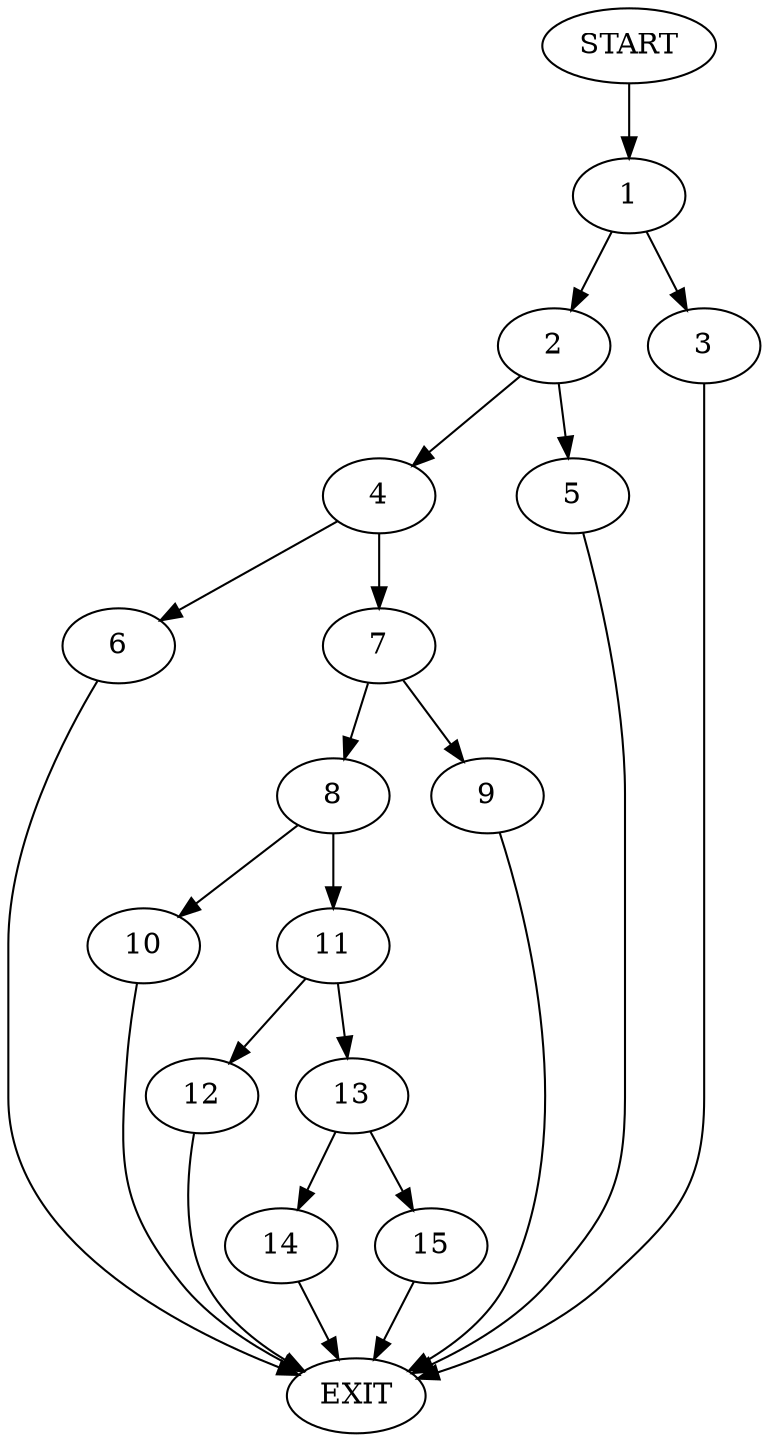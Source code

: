 digraph {
0 [label="START"]
16 [label="EXIT"]
0 -> 1
1 -> 2
1 -> 3
2 -> 4
2 -> 5
3 -> 16
4 -> 6
4 -> 7
5 -> 16
6 -> 16
7 -> 8
7 -> 9
9 -> 16
8 -> 10
8 -> 11
11 -> 12
11 -> 13
10 -> 16
12 -> 16
13 -> 14
13 -> 15
14 -> 16
15 -> 16
}
